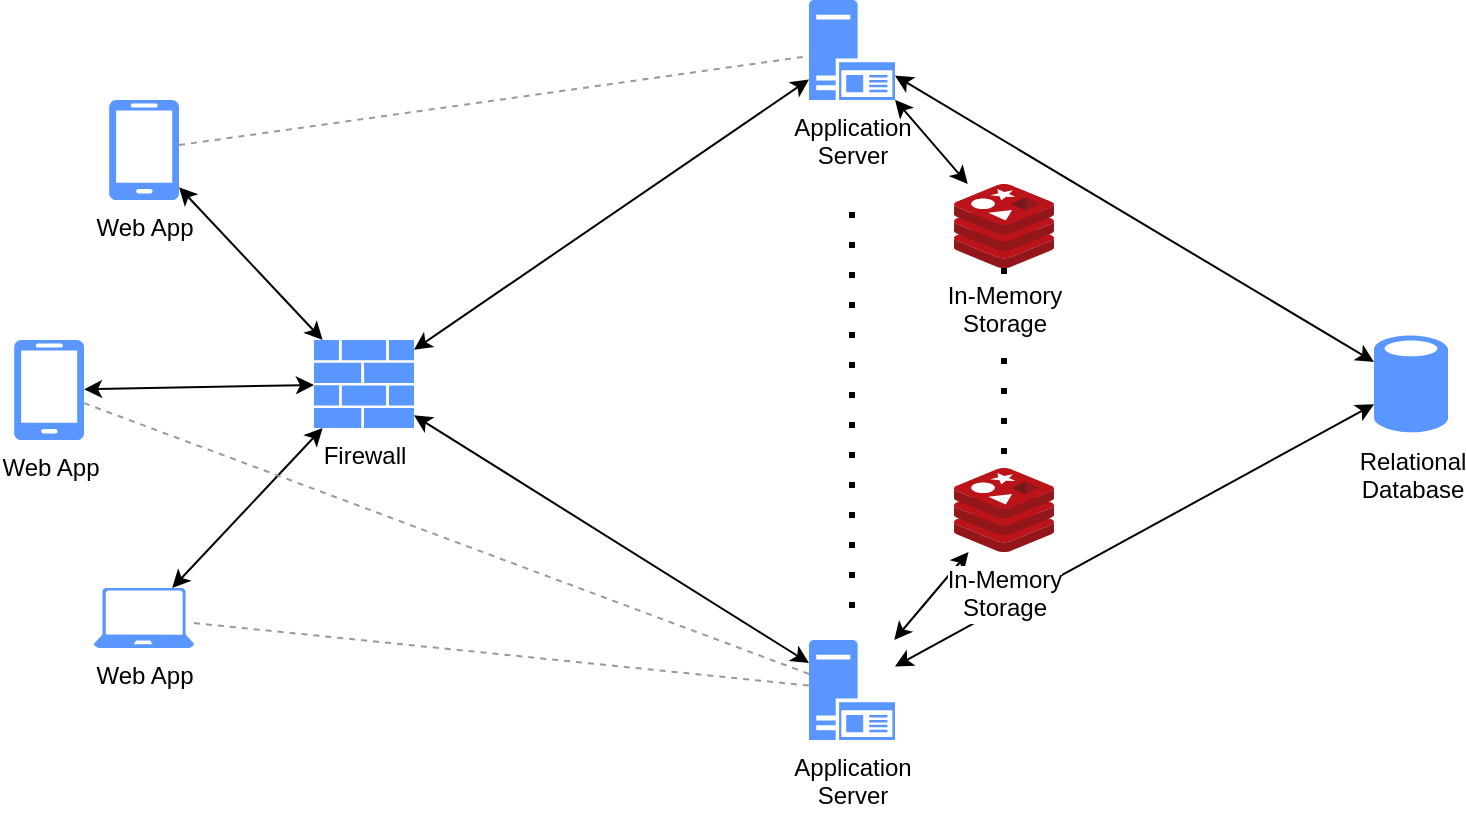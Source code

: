 <mxfile version="13.9.9" type="device"><diagram id="WI9T0HZ2pTsCkuznbFz-" name="Page-1"><mxGraphModel dx="944" dy="721" grid="1" gridSize="10" guides="1" tooltips="1" connect="1" arrows="1" fold="1" page="1" pageScale="1" pageWidth="1169" pageHeight="827" math="0" shadow="0"><root><mxCell id="0"/><mxCell id="1" parent="0"/><mxCell id="N7aKzozpprSTY6xBqPt1-74" value="" style="edgeStyle=none;rounded=0;orthogonalLoop=1;jettySize=auto;html=1;dashed=1;dashPattern=1 4;startArrow=none;startFill=0;endArrow=none;endFill=0;strokeColor=#000000;strokeWidth=3;" edge="1" parent="1" source="N7aKzozpprSTY6xBqPt1-1" target="N7aKzozpprSTY6xBqPt1-20"><mxGeometry relative="1" as="geometry"/></mxCell><mxCell id="N7aKzozpprSTY6xBqPt1-1" value="In-Memory&lt;br&gt;Storage" style="aspect=fixed;html=1;points=[];align=center;image;fontSize=12;image=img/lib/mscae/Cache_Redis_Product.svg;" vertex="1" parent="1"><mxGeometry x="750" y="238" width="50" height="42" as="geometry"/></mxCell><mxCell id="N7aKzozpprSTY6xBqPt1-28" style="rounded=0;orthogonalLoop=1;jettySize=auto;html=1;startArrow=classic;startFill=1;" edge="1" parent="1" source="N7aKzozpprSTY6xBqPt1-4" target="N7aKzozpprSTY6xBqPt1-1"><mxGeometry relative="1" as="geometry"/></mxCell><mxCell id="N7aKzozpprSTY6xBqPt1-29" style="rounded=0;orthogonalLoop=1;jettySize=auto;html=1;startArrow=classic;startFill=1;" edge="1" parent="1" source="N7aKzozpprSTY6xBqPt1-4" target="N7aKzozpprSTY6xBqPt1-7"><mxGeometry relative="1" as="geometry"/></mxCell><mxCell id="N7aKzozpprSTY6xBqPt1-35" style="edgeStyle=none;rounded=0;orthogonalLoop=1;jettySize=auto;html=1;startArrow=classic;startFill=1;" edge="1" parent="1" source="N7aKzozpprSTY6xBqPt1-4" target="N7aKzozpprSTY6xBqPt1-13"><mxGeometry relative="1" as="geometry"/></mxCell><mxCell id="N7aKzozpprSTY6xBqPt1-4" value="Application&lt;br&gt;Server" style="aspect=fixed;pointerEvents=1;shadow=0;dashed=0;html=1;strokeColor=none;labelPosition=center;verticalLabelPosition=bottom;verticalAlign=top;align=center;shape=mxgraph.mscae.enterprise.application_server2;fillColor=#5996FF;" vertex="1" parent="1"><mxGeometry x="677.5" y="146" width="43" height="50" as="geometry"/></mxCell><mxCell id="N7aKzozpprSTY6xBqPt1-7" value="Firewall" style="aspect=fixed;pointerEvents=1;shadow=0;dashed=0;html=1;strokeColor=none;labelPosition=center;verticalLabelPosition=bottom;verticalAlign=top;align=center;shape=mxgraph.mscae.enterprise.firewall;fillColor=#5996FF;" vertex="1" parent="1"><mxGeometry x="430" y="316" width="50" height="44" as="geometry"/></mxCell><mxCell id="N7aKzozpprSTY6xBqPt1-13" value="Relational&lt;br&gt;Database" style="aspect=fixed;pointerEvents=1;shadow=0;dashed=0;html=1;strokeColor=none;labelPosition=center;verticalLabelPosition=bottom;verticalAlign=top;align=center;shape=mxgraph.mscae.enterprise.database_generic;fillColor=#5996FF;" vertex="1" parent="1"><mxGeometry x="960" y="313" width="37" height="50" as="geometry"/></mxCell><mxCell id="N7aKzozpprSTY6xBqPt1-42" style="edgeStyle=none;rounded=0;orthogonalLoop=1;jettySize=auto;html=1;startArrow=none;startFill=0;endArrow=none;endFill=0;dashed=1;strokeColor=#999999;" edge="1" parent="1" source="N7aKzozpprSTY6xBqPt1-43" target="N7aKzozpprSTY6xBqPt1-4"><mxGeometry relative="1" as="geometry"><mxPoint x="270" y="252.162" as="sourcePoint"/></mxGeometry></mxCell><mxCell id="N7aKzozpprSTY6xBqPt1-40" style="edgeStyle=none;rounded=0;orthogonalLoop=1;jettySize=auto;html=1;startArrow=classic;startFill=1;" edge="1" parent="1" source="N7aKzozpprSTY6xBqPt1-16" target="N7aKzozpprSTY6xBqPt1-7"><mxGeometry relative="1" as="geometry"/></mxCell><mxCell id="N7aKzozpprSTY6xBqPt1-49" style="edgeStyle=none;rounded=0;orthogonalLoop=1;jettySize=auto;html=1;dashed=1;startArrow=none;startFill=0;endArrow=none;endFill=0;strokeColor=#999999;" edge="1" parent="1" source="N7aKzozpprSTY6xBqPt1-16" target="N7aKzozpprSTY6xBqPt1-18"><mxGeometry relative="1" as="geometry"/></mxCell><mxCell id="N7aKzozpprSTY6xBqPt1-16" value="Web App" style="aspect=fixed;pointerEvents=1;shadow=0;dashed=0;html=1;strokeColor=none;labelPosition=center;verticalLabelPosition=bottom;verticalAlign=top;align=center;shape=mxgraph.azure.laptop;fillColor=#5996FF;" vertex="1" parent="1"><mxGeometry x="320" y="440" width="50" height="30" as="geometry"/></mxCell><mxCell id="N7aKzozpprSTY6xBqPt1-33" style="edgeStyle=none;rounded=0;orthogonalLoop=1;jettySize=auto;html=1;startArrow=classic;startFill=1;" edge="1" parent="1" source="N7aKzozpprSTY6xBqPt1-18" target="N7aKzozpprSTY6xBqPt1-20"><mxGeometry relative="1" as="geometry"/></mxCell><mxCell id="N7aKzozpprSTY6xBqPt1-34" style="edgeStyle=none;rounded=0;orthogonalLoop=1;jettySize=auto;html=1;startArrow=classic;startFill=1;" edge="1" parent="1" source="N7aKzozpprSTY6xBqPt1-18" target="N7aKzozpprSTY6xBqPt1-13"><mxGeometry relative="1" as="geometry"/></mxCell><mxCell id="N7aKzozpprSTY6xBqPt1-38" style="edgeStyle=none;rounded=0;orthogonalLoop=1;jettySize=auto;html=1;startArrow=classic;startFill=1;" edge="1" parent="1" source="N7aKzozpprSTY6xBqPt1-18" target="N7aKzozpprSTY6xBqPt1-7"><mxGeometry relative="1" as="geometry"/></mxCell><mxCell id="N7aKzozpprSTY6xBqPt1-18" value="Application&lt;br&gt;Server" style="aspect=fixed;pointerEvents=1;shadow=0;dashed=0;html=1;strokeColor=none;labelPosition=center;verticalLabelPosition=bottom;verticalAlign=top;align=center;shape=mxgraph.mscae.enterprise.application_server2;fillColor=#5996FF;" vertex="1" parent="1"><mxGeometry x="677.5" y="466" width="43" height="50" as="geometry"/></mxCell><mxCell id="N7aKzozpprSTY6xBqPt1-20" value="In-Memory&lt;br&gt;Storage" style="aspect=fixed;html=1;points=[];align=center;image;fontSize=12;image=img/lib/mscae/Cache_Redis_Product.svg;" vertex="1" parent="1"><mxGeometry x="750" y="380" width="50" height="42" as="geometry"/></mxCell><mxCell id="N7aKzozpprSTY6xBqPt1-52" style="edgeStyle=none;rounded=0;orthogonalLoop=1;jettySize=auto;html=1;startArrow=classic;startFill=1;endArrow=classic;endFill=1;strokeColor=#000000;" edge="1" parent="1" source="N7aKzozpprSTY6xBqPt1-43" target="N7aKzozpprSTY6xBqPt1-7"><mxGeometry relative="1" as="geometry"/></mxCell><mxCell id="N7aKzozpprSTY6xBqPt1-43" value="Web App" style="aspect=fixed;pointerEvents=1;shadow=0;dashed=0;html=1;strokeColor=none;labelPosition=center;verticalLabelPosition=bottom;verticalAlign=top;align=center;shape=mxgraph.azure.mobile;fillColor=#5996FF;" vertex="1" parent="1"><mxGeometry x="327.5" y="196" width="35" height="50" as="geometry"/></mxCell><mxCell id="N7aKzozpprSTY6xBqPt1-48" style="edgeStyle=none;rounded=0;orthogonalLoop=1;jettySize=auto;html=1;dashed=1;startArrow=none;startFill=0;endArrow=none;endFill=0;strokeColor=#999999;" edge="1" parent="1" source="N7aKzozpprSTY6xBqPt1-45" target="N7aKzozpprSTY6xBqPt1-18"><mxGeometry relative="1" as="geometry"/></mxCell><mxCell id="N7aKzozpprSTY6xBqPt1-51" style="edgeStyle=none;rounded=0;orthogonalLoop=1;jettySize=auto;html=1;startArrow=classic;startFill=1;endArrow=classic;endFill=1;" edge="1" parent="1" source="N7aKzozpprSTY6xBqPt1-45" target="N7aKzozpprSTY6xBqPt1-7"><mxGeometry relative="1" as="geometry"/></mxCell><mxCell id="N7aKzozpprSTY6xBqPt1-45" value="Web App" style="aspect=fixed;pointerEvents=1;shadow=0;dashed=0;html=1;strokeColor=none;labelPosition=center;verticalLabelPosition=bottom;verticalAlign=top;align=center;shape=mxgraph.azure.mobile;fillColor=#5996FF;" vertex="1" parent="1"><mxGeometry x="280" y="316" width="35" height="50" as="geometry"/></mxCell><mxCell id="N7aKzozpprSTY6xBqPt1-72" value="" style="endArrow=none;dashed=1;html=1;dashPattern=1 4;strokeWidth=3;" edge="1" parent="1"><mxGeometry width="50" height="50" relative="1" as="geometry"><mxPoint x="699" y="450" as="sourcePoint"/><mxPoint x="699" y="240" as="targetPoint"/></mxGeometry></mxCell></root></mxGraphModel></diagram></mxfile>